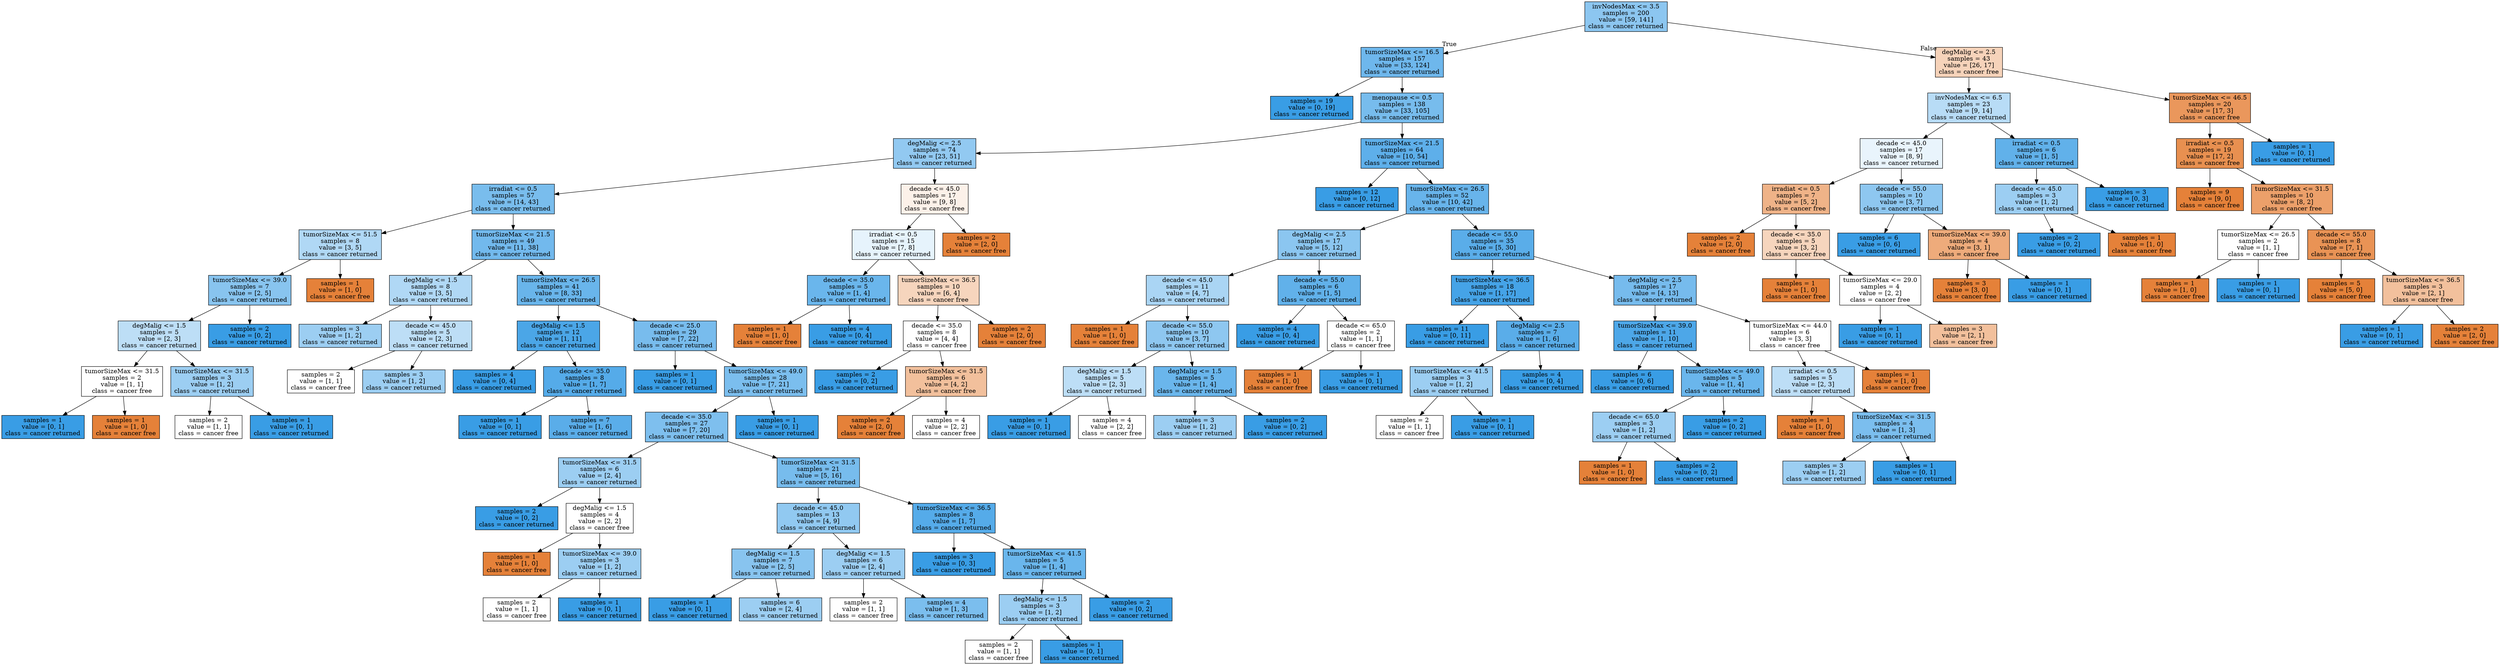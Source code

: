 digraph Tree {
node [shape=box, style="filled", color="black"] ;
0 [label="invNodesMax <= 3.5\nsamples = 200\nvalue = [59, 141]\nclass = cancer returned", fillcolor="#8cc6f0"] ;
1 [label="tumorSizeMax <= 16.5\nsamples = 157\nvalue = [33, 124]\nclass = cancer returned", fillcolor="#6eb7ec"] ;
0 -> 1 [labeldistance=2.5, labelangle=45, headlabel="True"] ;
2 [label="samples = 19\nvalue = [0, 19]\nclass = cancer returned", fillcolor="#399de5"] ;
1 -> 2 ;
3 [label="menopause <= 0.5\nsamples = 138\nvalue = [33, 105]\nclass = cancer returned", fillcolor="#77bced"] ;
1 -> 3 ;
4 [label="degMalig <= 2.5\nsamples = 74\nvalue = [23, 51]\nclass = cancer returned", fillcolor="#92c9f1"] ;
3 -> 4 ;
5 [label="irradiat <= 0.5\nsamples = 57\nvalue = [14, 43]\nclass = cancer returned", fillcolor="#79bded"] ;
4 -> 5 ;
6 [label="tumorSizeMax <= 51.5\nsamples = 8\nvalue = [3, 5]\nclass = cancer returned", fillcolor="#b0d8f5"] ;
5 -> 6 ;
7 [label="tumorSizeMax <= 39.0\nsamples = 7\nvalue = [2, 5]\nclass = cancer returned", fillcolor="#88c4ef"] ;
6 -> 7 ;
8 [label="degMalig <= 1.5\nsamples = 5\nvalue = [2, 3]\nclass = cancer returned", fillcolor="#bddef6"] ;
7 -> 8 ;
9 [label="tumorSizeMax <= 31.5\nsamples = 2\nvalue = [1, 1]\nclass = cancer free", fillcolor="#ffffff"] ;
8 -> 9 ;
10 [label="samples = 1\nvalue = [0, 1]\nclass = cancer returned", fillcolor="#399de5"] ;
9 -> 10 ;
11 [label="samples = 1\nvalue = [1, 0]\nclass = cancer free", fillcolor="#e58139"] ;
9 -> 11 ;
12 [label="tumorSizeMax <= 31.5\nsamples = 3\nvalue = [1, 2]\nclass = cancer returned", fillcolor="#9ccef2"] ;
8 -> 12 ;
13 [label="samples = 2\nvalue = [1, 1]\nclass = cancer free", fillcolor="#ffffff"] ;
12 -> 13 ;
14 [label="samples = 1\nvalue = [0, 1]\nclass = cancer returned", fillcolor="#399de5"] ;
12 -> 14 ;
15 [label="samples = 2\nvalue = [0, 2]\nclass = cancer returned", fillcolor="#399de5"] ;
7 -> 15 ;
16 [label="samples = 1\nvalue = [1, 0]\nclass = cancer free", fillcolor="#e58139"] ;
6 -> 16 ;
17 [label="tumorSizeMax <= 21.5\nsamples = 49\nvalue = [11, 38]\nclass = cancer returned", fillcolor="#72b9ed"] ;
5 -> 17 ;
18 [label="degMalig <= 1.5\nsamples = 8\nvalue = [3, 5]\nclass = cancer returned", fillcolor="#b0d8f5"] ;
17 -> 18 ;
19 [label="samples = 3\nvalue = [1, 2]\nclass = cancer returned", fillcolor="#9ccef2"] ;
18 -> 19 ;
20 [label="decade <= 45.0\nsamples = 5\nvalue = [2, 3]\nclass = cancer returned", fillcolor="#bddef6"] ;
18 -> 20 ;
21 [label="samples = 2\nvalue = [1, 1]\nclass = cancer free", fillcolor="#ffffff"] ;
20 -> 21 ;
22 [label="samples = 3\nvalue = [1, 2]\nclass = cancer returned", fillcolor="#9ccef2"] ;
20 -> 22 ;
23 [label="tumorSizeMax <= 26.5\nsamples = 41\nvalue = [8, 33]\nclass = cancer returned", fillcolor="#69b5eb"] ;
17 -> 23 ;
24 [label="degMalig <= 1.5\nsamples = 12\nvalue = [1, 11]\nclass = cancer returned", fillcolor="#4ba6e7"] ;
23 -> 24 ;
25 [label="samples = 4\nvalue = [0, 4]\nclass = cancer returned", fillcolor="#399de5"] ;
24 -> 25 ;
26 [label="decade <= 35.0\nsamples = 8\nvalue = [1, 7]\nclass = cancer returned", fillcolor="#55abe9"] ;
24 -> 26 ;
27 [label="samples = 1\nvalue = [0, 1]\nclass = cancer returned", fillcolor="#399de5"] ;
26 -> 27 ;
28 [label="samples = 7\nvalue = [1, 6]\nclass = cancer returned", fillcolor="#5aade9"] ;
26 -> 28 ;
29 [label="decade <= 25.0\nsamples = 29\nvalue = [7, 22]\nclass = cancer returned", fillcolor="#78bced"] ;
23 -> 29 ;
30 [label="samples = 1\nvalue = [0, 1]\nclass = cancer returned", fillcolor="#399de5"] ;
29 -> 30 ;
31 [label="tumorSizeMax <= 49.0\nsamples = 28\nvalue = [7, 21]\nclass = cancer returned", fillcolor="#7bbeee"] ;
29 -> 31 ;
32 [label="decade <= 35.0\nsamples = 27\nvalue = [7, 20]\nclass = cancer returned", fillcolor="#7ebfee"] ;
31 -> 32 ;
33 [label="tumorSizeMax <= 31.5\nsamples = 6\nvalue = [2, 4]\nclass = cancer returned", fillcolor="#9ccef2"] ;
32 -> 33 ;
34 [label="samples = 2\nvalue = [0, 2]\nclass = cancer returned", fillcolor="#399de5"] ;
33 -> 34 ;
35 [label="degMalig <= 1.5\nsamples = 4\nvalue = [2, 2]\nclass = cancer free", fillcolor="#ffffff"] ;
33 -> 35 ;
36 [label="samples = 1\nvalue = [1, 0]\nclass = cancer free", fillcolor="#e58139"] ;
35 -> 36 ;
37 [label="tumorSizeMax <= 39.0\nsamples = 3\nvalue = [1, 2]\nclass = cancer returned", fillcolor="#9ccef2"] ;
35 -> 37 ;
38 [label="samples = 2\nvalue = [1, 1]\nclass = cancer free", fillcolor="#ffffff"] ;
37 -> 38 ;
39 [label="samples = 1\nvalue = [0, 1]\nclass = cancer returned", fillcolor="#399de5"] ;
37 -> 39 ;
40 [label="tumorSizeMax <= 31.5\nsamples = 21\nvalue = [5, 16]\nclass = cancer returned", fillcolor="#77bced"] ;
32 -> 40 ;
41 [label="decade <= 45.0\nsamples = 13\nvalue = [4, 9]\nclass = cancer returned", fillcolor="#91c9f1"] ;
40 -> 41 ;
42 [label="degMalig <= 1.5\nsamples = 7\nvalue = [2, 5]\nclass = cancer returned", fillcolor="#88c4ef"] ;
41 -> 42 ;
43 [label="samples = 1\nvalue = [0, 1]\nclass = cancer returned", fillcolor="#399de5"] ;
42 -> 43 ;
44 [label="samples = 6\nvalue = [2, 4]\nclass = cancer returned", fillcolor="#9ccef2"] ;
42 -> 44 ;
45 [label="degMalig <= 1.5\nsamples = 6\nvalue = [2, 4]\nclass = cancer returned", fillcolor="#9ccef2"] ;
41 -> 45 ;
46 [label="samples = 2\nvalue = [1, 1]\nclass = cancer free", fillcolor="#ffffff"] ;
45 -> 46 ;
47 [label="samples = 4\nvalue = [1, 3]\nclass = cancer returned", fillcolor="#7bbeee"] ;
45 -> 47 ;
48 [label="tumorSizeMax <= 36.5\nsamples = 8\nvalue = [1, 7]\nclass = cancer returned", fillcolor="#55abe9"] ;
40 -> 48 ;
49 [label="samples = 3\nvalue = [0, 3]\nclass = cancer returned", fillcolor="#399de5"] ;
48 -> 49 ;
50 [label="tumorSizeMax <= 41.5\nsamples = 5\nvalue = [1, 4]\nclass = cancer returned", fillcolor="#6ab6ec"] ;
48 -> 50 ;
51 [label="degMalig <= 1.5\nsamples = 3\nvalue = [1, 2]\nclass = cancer returned", fillcolor="#9ccef2"] ;
50 -> 51 ;
52 [label="samples = 2\nvalue = [1, 1]\nclass = cancer free", fillcolor="#ffffff"] ;
51 -> 52 ;
53 [label="samples = 1\nvalue = [0, 1]\nclass = cancer returned", fillcolor="#399de5"] ;
51 -> 53 ;
54 [label="samples = 2\nvalue = [0, 2]\nclass = cancer returned", fillcolor="#399de5"] ;
50 -> 54 ;
55 [label="samples = 1\nvalue = [0, 1]\nclass = cancer returned", fillcolor="#399de5"] ;
31 -> 55 ;
56 [label="decade <= 45.0\nsamples = 17\nvalue = [9, 8]\nclass = cancer free", fillcolor="#fcf1e9"] ;
4 -> 56 ;
57 [label="irradiat <= 0.5\nsamples = 15\nvalue = [7, 8]\nclass = cancer returned", fillcolor="#e6f3fc"] ;
56 -> 57 ;
58 [label="decade <= 35.0\nsamples = 5\nvalue = [1, 4]\nclass = cancer returned", fillcolor="#6ab6ec"] ;
57 -> 58 ;
59 [label="samples = 1\nvalue = [1, 0]\nclass = cancer free", fillcolor="#e58139"] ;
58 -> 59 ;
60 [label="samples = 4\nvalue = [0, 4]\nclass = cancer returned", fillcolor="#399de5"] ;
58 -> 60 ;
61 [label="tumorSizeMax <= 36.5\nsamples = 10\nvalue = [6, 4]\nclass = cancer free", fillcolor="#f6d5bd"] ;
57 -> 61 ;
62 [label="decade <= 35.0\nsamples = 8\nvalue = [4, 4]\nclass = cancer free", fillcolor="#ffffff"] ;
61 -> 62 ;
63 [label="samples = 2\nvalue = [0, 2]\nclass = cancer returned", fillcolor="#399de5"] ;
62 -> 63 ;
64 [label="tumorSizeMax <= 31.5\nsamples = 6\nvalue = [4, 2]\nclass = cancer free", fillcolor="#f2c09c"] ;
62 -> 64 ;
65 [label="samples = 2\nvalue = [2, 0]\nclass = cancer free", fillcolor="#e58139"] ;
64 -> 65 ;
66 [label="samples = 4\nvalue = [2, 2]\nclass = cancer free", fillcolor="#ffffff"] ;
64 -> 66 ;
67 [label="samples = 2\nvalue = [2, 0]\nclass = cancer free", fillcolor="#e58139"] ;
61 -> 67 ;
68 [label="samples = 2\nvalue = [2, 0]\nclass = cancer free", fillcolor="#e58139"] ;
56 -> 68 ;
69 [label="tumorSizeMax <= 21.5\nsamples = 64\nvalue = [10, 54]\nclass = cancer returned", fillcolor="#5eafea"] ;
3 -> 69 ;
70 [label="samples = 12\nvalue = [0, 12]\nclass = cancer returned", fillcolor="#399de5"] ;
69 -> 70 ;
71 [label="tumorSizeMax <= 26.5\nsamples = 52\nvalue = [10, 42]\nclass = cancer returned", fillcolor="#68b4eb"] ;
69 -> 71 ;
72 [label="degMalig <= 2.5\nsamples = 17\nvalue = [5, 12]\nclass = cancer returned", fillcolor="#8bc6f0"] ;
71 -> 72 ;
73 [label="decade <= 45.0\nsamples = 11\nvalue = [4, 7]\nclass = cancer returned", fillcolor="#aad5f4"] ;
72 -> 73 ;
74 [label="samples = 1\nvalue = [1, 0]\nclass = cancer free", fillcolor="#e58139"] ;
73 -> 74 ;
75 [label="decade <= 55.0\nsamples = 10\nvalue = [3, 7]\nclass = cancer returned", fillcolor="#8ec7f0"] ;
73 -> 75 ;
76 [label="degMalig <= 1.5\nsamples = 5\nvalue = [2, 3]\nclass = cancer returned", fillcolor="#bddef6"] ;
75 -> 76 ;
77 [label="samples = 1\nvalue = [0, 1]\nclass = cancer returned", fillcolor="#399de5"] ;
76 -> 77 ;
78 [label="samples = 4\nvalue = [2, 2]\nclass = cancer free", fillcolor="#ffffff"] ;
76 -> 78 ;
79 [label="degMalig <= 1.5\nsamples = 5\nvalue = [1, 4]\nclass = cancer returned", fillcolor="#6ab6ec"] ;
75 -> 79 ;
80 [label="samples = 3\nvalue = [1, 2]\nclass = cancer returned", fillcolor="#9ccef2"] ;
79 -> 80 ;
81 [label="samples = 2\nvalue = [0, 2]\nclass = cancer returned", fillcolor="#399de5"] ;
79 -> 81 ;
82 [label="decade <= 55.0\nsamples = 6\nvalue = [1, 5]\nclass = cancer returned", fillcolor="#61b1ea"] ;
72 -> 82 ;
83 [label="samples = 4\nvalue = [0, 4]\nclass = cancer returned", fillcolor="#399de5"] ;
82 -> 83 ;
84 [label="decade <= 65.0\nsamples = 2\nvalue = [1, 1]\nclass = cancer free", fillcolor="#ffffff"] ;
82 -> 84 ;
85 [label="samples = 1\nvalue = [1, 0]\nclass = cancer free", fillcolor="#e58139"] ;
84 -> 85 ;
86 [label="samples = 1\nvalue = [0, 1]\nclass = cancer returned", fillcolor="#399de5"] ;
84 -> 86 ;
87 [label="decade <= 55.0\nsamples = 35\nvalue = [5, 30]\nclass = cancer returned", fillcolor="#5aade9"] ;
71 -> 87 ;
88 [label="tumorSizeMax <= 36.5\nsamples = 18\nvalue = [1, 17]\nclass = cancer returned", fillcolor="#45a3e7"] ;
87 -> 88 ;
89 [label="samples = 11\nvalue = [0, 11]\nclass = cancer returned", fillcolor="#399de5"] ;
88 -> 89 ;
90 [label="degMalig <= 2.5\nsamples = 7\nvalue = [1, 6]\nclass = cancer returned", fillcolor="#5aade9"] ;
88 -> 90 ;
91 [label="tumorSizeMax <= 41.5\nsamples = 3\nvalue = [1, 2]\nclass = cancer returned", fillcolor="#9ccef2"] ;
90 -> 91 ;
92 [label="samples = 2\nvalue = [1, 1]\nclass = cancer free", fillcolor="#ffffff"] ;
91 -> 92 ;
93 [label="samples = 1\nvalue = [0, 1]\nclass = cancer returned", fillcolor="#399de5"] ;
91 -> 93 ;
94 [label="samples = 4\nvalue = [0, 4]\nclass = cancer returned", fillcolor="#399de5"] ;
90 -> 94 ;
95 [label="degMalig <= 2.5\nsamples = 17\nvalue = [4, 13]\nclass = cancer returned", fillcolor="#76bbed"] ;
87 -> 95 ;
96 [label="tumorSizeMax <= 39.0\nsamples = 11\nvalue = [1, 10]\nclass = cancer returned", fillcolor="#4da7e8"] ;
95 -> 96 ;
97 [label="samples = 6\nvalue = [0, 6]\nclass = cancer returned", fillcolor="#399de5"] ;
96 -> 97 ;
98 [label="tumorSizeMax <= 49.0\nsamples = 5\nvalue = [1, 4]\nclass = cancer returned", fillcolor="#6ab6ec"] ;
96 -> 98 ;
99 [label="decade <= 65.0\nsamples = 3\nvalue = [1, 2]\nclass = cancer returned", fillcolor="#9ccef2"] ;
98 -> 99 ;
100 [label="samples = 1\nvalue = [1, 0]\nclass = cancer free", fillcolor="#e58139"] ;
99 -> 100 ;
101 [label="samples = 2\nvalue = [0, 2]\nclass = cancer returned", fillcolor="#399de5"] ;
99 -> 101 ;
102 [label="samples = 2\nvalue = [0, 2]\nclass = cancer returned", fillcolor="#399de5"] ;
98 -> 102 ;
103 [label="tumorSizeMax <= 44.0\nsamples = 6\nvalue = [3, 3]\nclass = cancer free", fillcolor="#ffffff"] ;
95 -> 103 ;
104 [label="irradiat <= 0.5\nsamples = 5\nvalue = [2, 3]\nclass = cancer returned", fillcolor="#bddef6"] ;
103 -> 104 ;
105 [label="samples = 1\nvalue = [1, 0]\nclass = cancer free", fillcolor="#e58139"] ;
104 -> 105 ;
106 [label="tumorSizeMax <= 31.5\nsamples = 4\nvalue = [1, 3]\nclass = cancer returned", fillcolor="#7bbeee"] ;
104 -> 106 ;
107 [label="samples = 3\nvalue = [1, 2]\nclass = cancer returned", fillcolor="#9ccef2"] ;
106 -> 107 ;
108 [label="samples = 1\nvalue = [0, 1]\nclass = cancer returned", fillcolor="#399de5"] ;
106 -> 108 ;
109 [label="samples = 1\nvalue = [1, 0]\nclass = cancer free", fillcolor="#e58139"] ;
103 -> 109 ;
110 [label="degMalig <= 2.5\nsamples = 43\nvalue = [26, 17]\nclass = cancer free", fillcolor="#f6d3ba"] ;
0 -> 110 [labeldistance=2.5, labelangle=-45, headlabel="False"] ;
111 [label="invNodesMax <= 6.5\nsamples = 23\nvalue = [9, 14]\nclass = cancer returned", fillcolor="#b8dcf6"] ;
110 -> 111 ;
112 [label="decade <= 45.0\nsamples = 17\nvalue = [8, 9]\nclass = cancer returned", fillcolor="#e9f4fc"] ;
111 -> 112 ;
113 [label="irradiat <= 0.5\nsamples = 7\nvalue = [5, 2]\nclass = cancer free", fillcolor="#efb388"] ;
112 -> 113 ;
114 [label="samples = 2\nvalue = [2, 0]\nclass = cancer free", fillcolor="#e58139"] ;
113 -> 114 ;
115 [label="decade <= 35.0\nsamples = 5\nvalue = [3, 2]\nclass = cancer free", fillcolor="#f6d5bd"] ;
113 -> 115 ;
116 [label="samples = 1\nvalue = [1, 0]\nclass = cancer free", fillcolor="#e58139"] ;
115 -> 116 ;
117 [label="tumorSizeMax <= 29.0\nsamples = 4\nvalue = [2, 2]\nclass = cancer free", fillcolor="#ffffff"] ;
115 -> 117 ;
118 [label="samples = 1\nvalue = [0, 1]\nclass = cancer returned", fillcolor="#399de5"] ;
117 -> 118 ;
119 [label="samples = 3\nvalue = [2, 1]\nclass = cancer free", fillcolor="#f2c09c"] ;
117 -> 119 ;
120 [label="decade <= 55.0\nsamples = 10\nvalue = [3, 7]\nclass = cancer returned", fillcolor="#8ec7f0"] ;
112 -> 120 ;
121 [label="samples = 6\nvalue = [0, 6]\nclass = cancer returned", fillcolor="#399de5"] ;
120 -> 121 ;
122 [label="tumorSizeMax <= 39.0\nsamples = 4\nvalue = [3, 1]\nclass = cancer free", fillcolor="#eeab7b"] ;
120 -> 122 ;
123 [label="samples = 3\nvalue = [3, 0]\nclass = cancer free", fillcolor="#e58139"] ;
122 -> 123 ;
124 [label="samples = 1\nvalue = [0, 1]\nclass = cancer returned", fillcolor="#399de5"] ;
122 -> 124 ;
125 [label="irradiat <= 0.5\nsamples = 6\nvalue = [1, 5]\nclass = cancer returned", fillcolor="#61b1ea"] ;
111 -> 125 ;
126 [label="decade <= 45.0\nsamples = 3\nvalue = [1, 2]\nclass = cancer returned", fillcolor="#9ccef2"] ;
125 -> 126 ;
127 [label="samples = 2\nvalue = [0, 2]\nclass = cancer returned", fillcolor="#399de5"] ;
126 -> 127 ;
128 [label="samples = 1\nvalue = [1, 0]\nclass = cancer free", fillcolor="#e58139"] ;
126 -> 128 ;
129 [label="samples = 3\nvalue = [0, 3]\nclass = cancer returned", fillcolor="#399de5"] ;
125 -> 129 ;
130 [label="tumorSizeMax <= 46.5\nsamples = 20\nvalue = [17, 3]\nclass = cancer free", fillcolor="#ea975c"] ;
110 -> 130 ;
131 [label="irradiat <= 0.5\nsamples = 19\nvalue = [17, 2]\nclass = cancer free", fillcolor="#e89050"] ;
130 -> 131 ;
132 [label="samples = 9\nvalue = [9, 0]\nclass = cancer free", fillcolor="#e58139"] ;
131 -> 132 ;
133 [label="tumorSizeMax <= 31.5\nsamples = 10\nvalue = [8, 2]\nclass = cancer free", fillcolor="#eca06a"] ;
131 -> 133 ;
134 [label="tumorSizeMax <= 26.5\nsamples = 2\nvalue = [1, 1]\nclass = cancer free", fillcolor="#ffffff"] ;
133 -> 134 ;
135 [label="samples = 1\nvalue = [1, 0]\nclass = cancer free", fillcolor="#e58139"] ;
134 -> 135 ;
136 [label="samples = 1\nvalue = [0, 1]\nclass = cancer returned", fillcolor="#399de5"] ;
134 -> 136 ;
137 [label="decade <= 55.0\nsamples = 8\nvalue = [7, 1]\nclass = cancer free", fillcolor="#e99355"] ;
133 -> 137 ;
138 [label="samples = 5\nvalue = [5, 0]\nclass = cancer free", fillcolor="#e58139"] ;
137 -> 138 ;
139 [label="tumorSizeMax <= 36.5\nsamples = 3\nvalue = [2, 1]\nclass = cancer free", fillcolor="#f2c09c"] ;
137 -> 139 ;
140 [label="samples = 1\nvalue = [0, 1]\nclass = cancer returned", fillcolor="#399de5"] ;
139 -> 140 ;
141 [label="samples = 2\nvalue = [2, 0]\nclass = cancer free", fillcolor="#e58139"] ;
139 -> 141 ;
142 [label="samples = 1\nvalue = [0, 1]\nclass = cancer returned", fillcolor="#399de5"] ;
130 -> 142 ;
}
